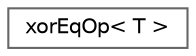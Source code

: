 digraph "Graphical Class Hierarchy"
{
 // LATEX_PDF_SIZE
  bgcolor="transparent";
  edge [fontname=Helvetica,fontsize=10,labelfontname=Helvetica,labelfontsize=10];
  node [fontname=Helvetica,fontsize=10,shape=box,height=0.2,width=0.4];
  rankdir="LR";
  Node0 [id="Node000000",label="xorEqOp\< T \>",height=0.2,width=0.4,color="grey40", fillcolor="white", style="filled",URL="$structFoam_1_1xorEqOp.html",tooltip=" "];
}
